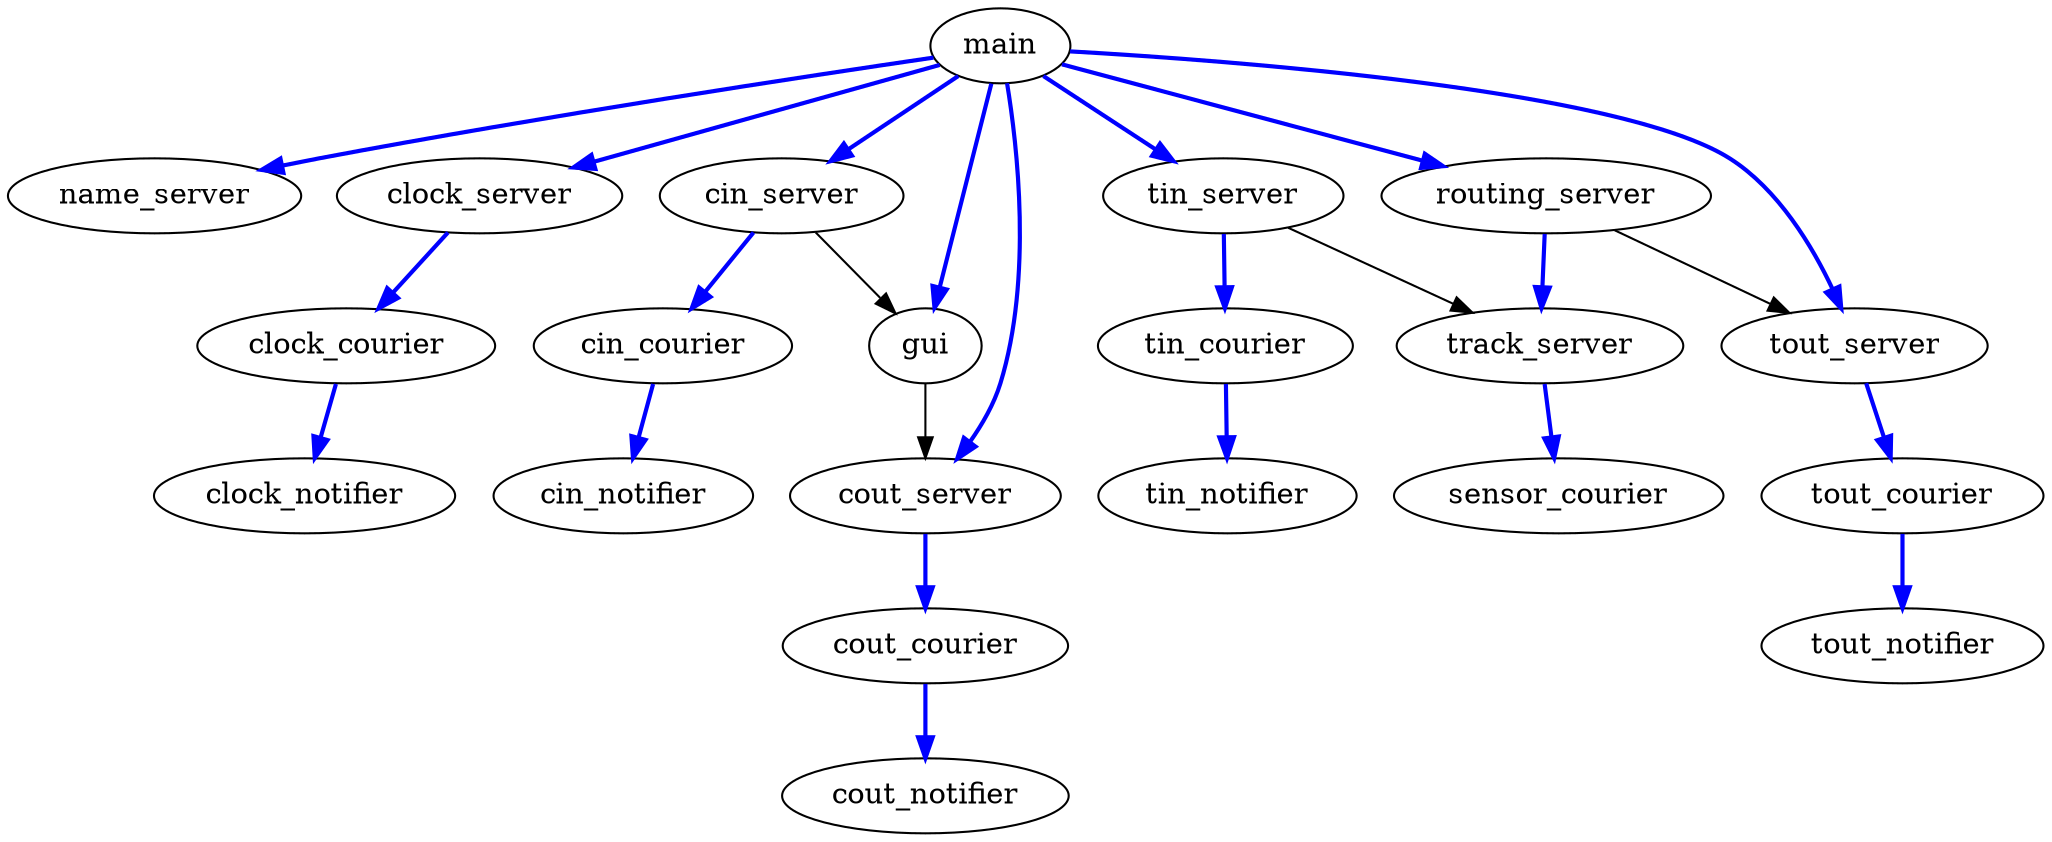 digraph Tasks {
    /* The tasks */
    main;
    name_server;
    clock_server; clock_courier; clock_notifier;
    cin_server; cin_courier; cin_notifier;
    cout_server; cout_courier; cout_notifier;
    tin_server; tin_courier; tin_notifier;
    tout_server; tout_courier; tout_notifier;
    routing_server;
    track_server; sensor_courier;
    gui;

    /* Creations */
    edge [style=bold, color=blue];
    main -> name_server;
    main -> clock_server;
    main -> cin_server;
    main -> cout_server;
    main -> tin_server;
    main -> tout_server;
    main -> routing_server;
    main -> gui;
    clock_server -> clock_courier;
    cin_server -> cin_courier;
    cout_server -> cout_courier;
    tin_server -> tin_courier;
    tout_server -> tout_courier;
    routing_server -> track_server;
    clock_courier -> clock_notifier;
    cin_courier -> cin_notifier;
    cout_courier -> cout_notifier;
    tin_courier -> tin_notifier;
    tout_courier -> tout_notifier;
    track_server -> sensor_courier;

    /* Messages */
    edge [style=solid, color=black];
    tin_server -> track_server;
    routing_server -> tout_server;
    cin_server -> gui;
    gui -> cout_server;
    /* TODO */
}


